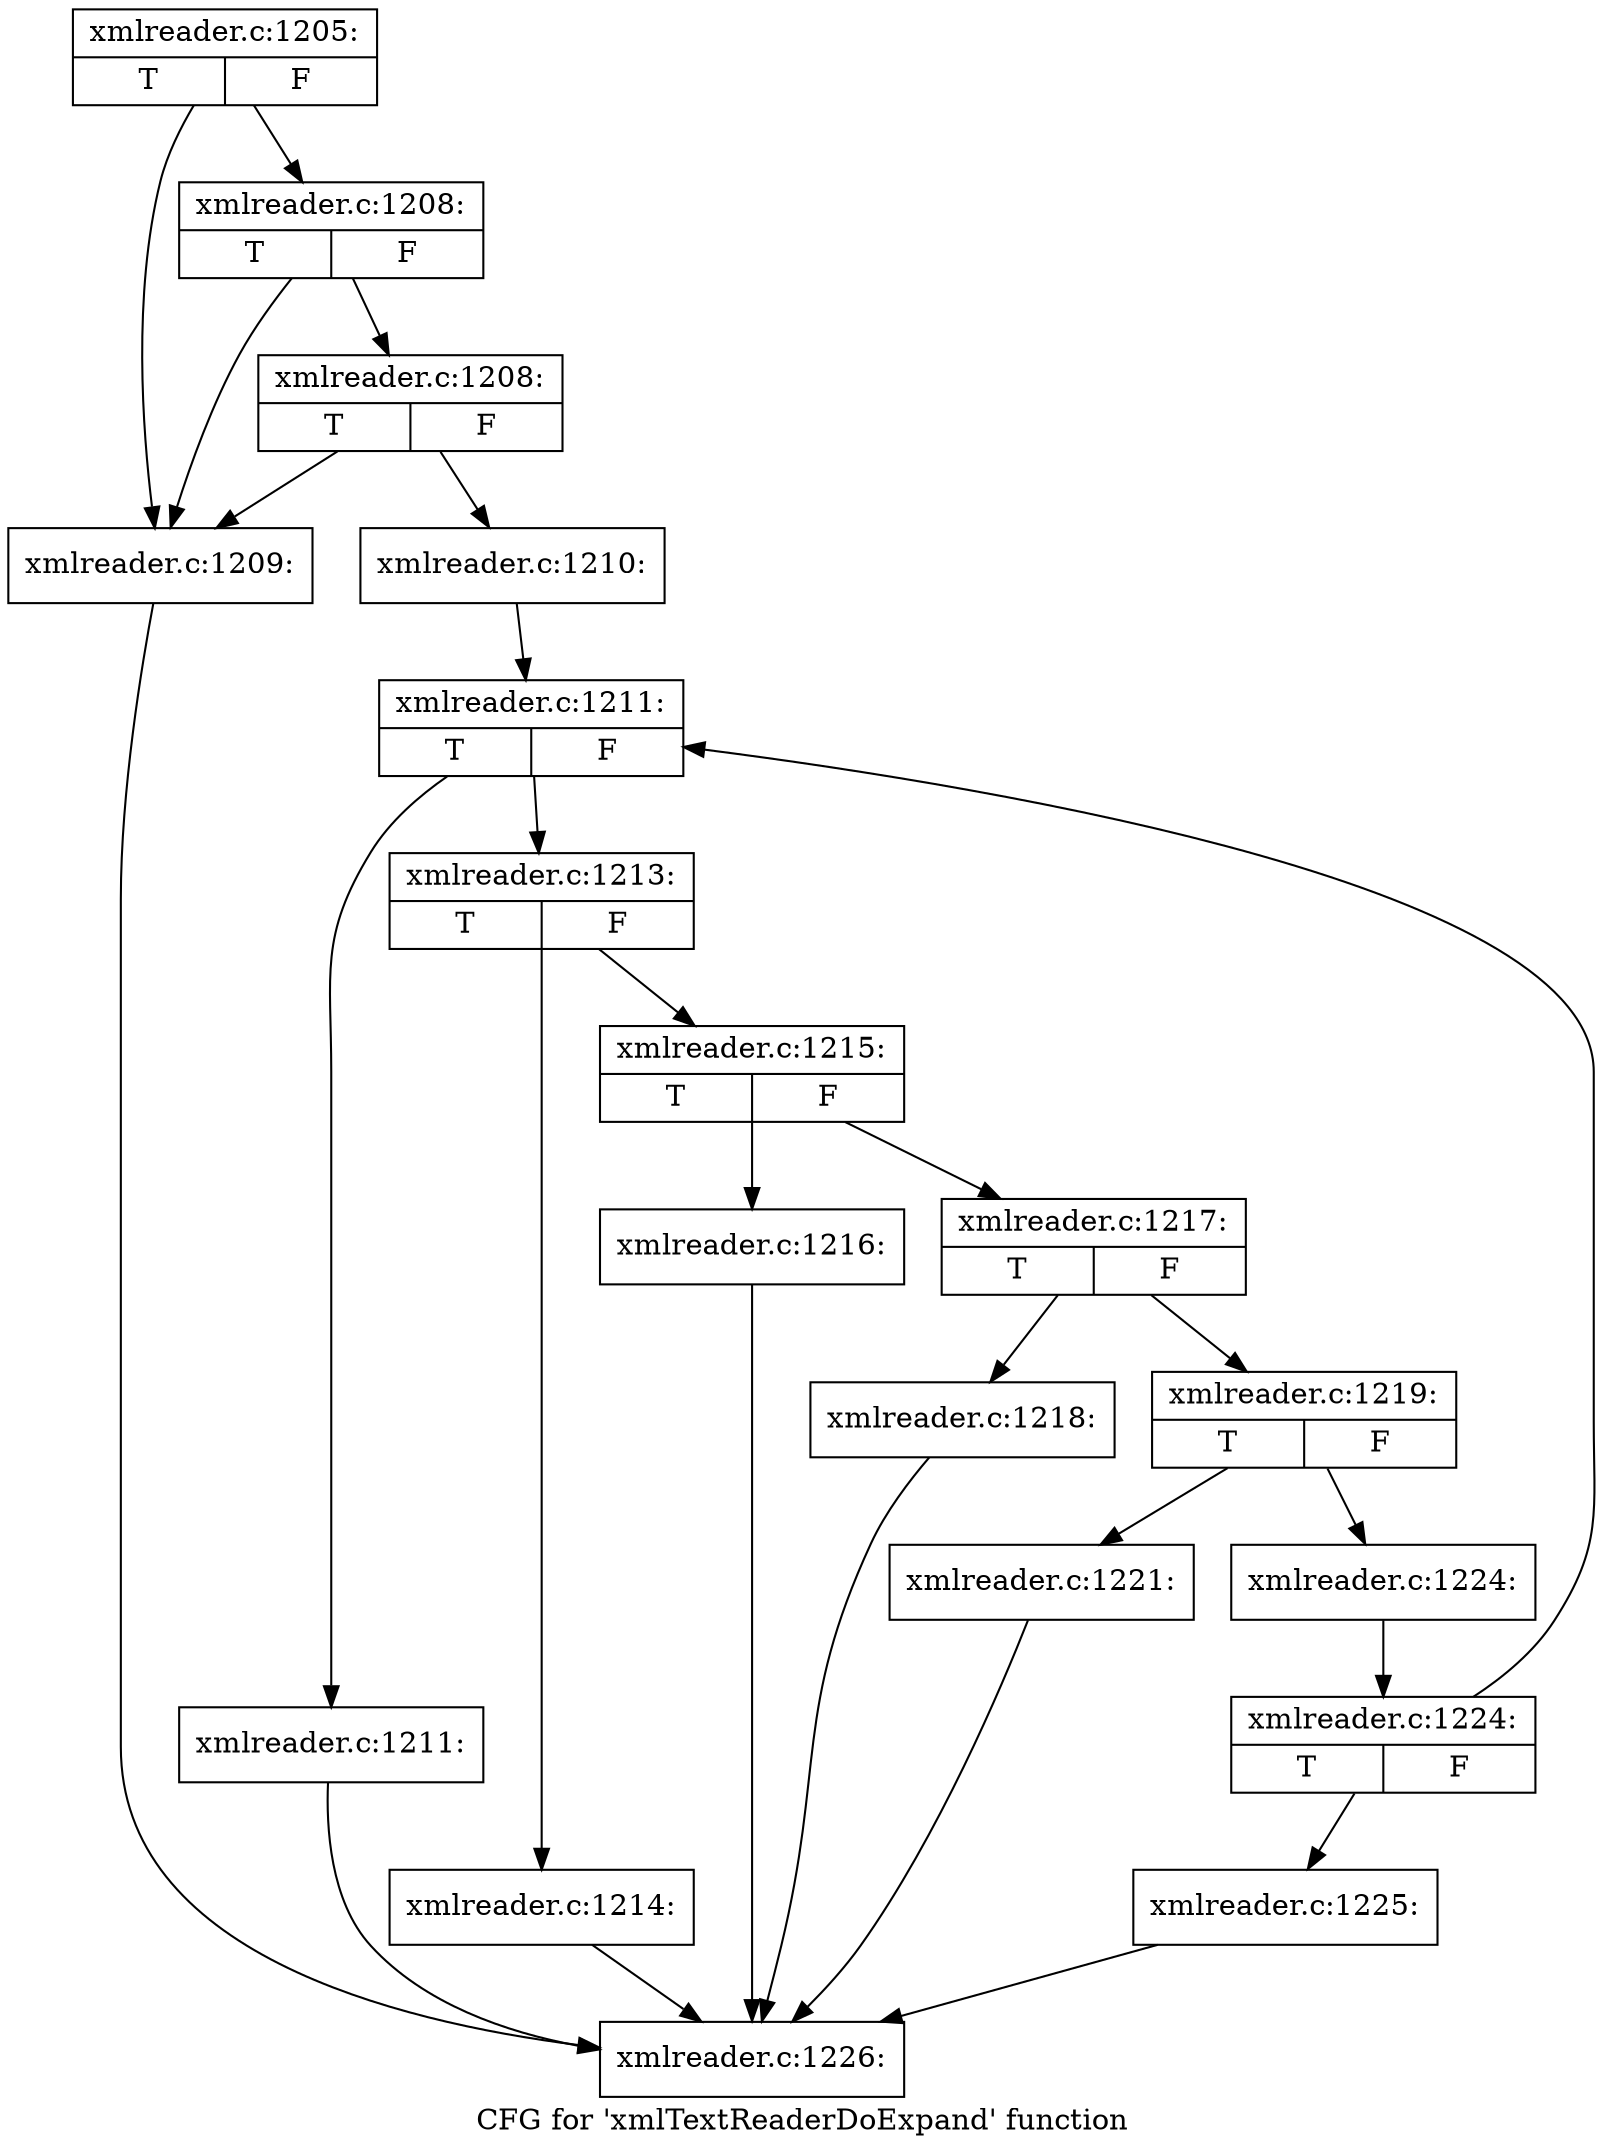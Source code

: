 digraph "CFG for 'xmlTextReaderDoExpand' function" {
	label="CFG for 'xmlTextReaderDoExpand' function";

	Node0x49ada20 [shape=record,label="{xmlreader.c:1205:|{<s0>T|<s1>F}}"];
	Node0x49ada20 -> Node0x49adc80;
	Node0x49ada20 -> Node0x49adda0;
	Node0x49adda0 [shape=record,label="{xmlreader.c:1208:|{<s0>T|<s1>F}}"];
	Node0x49adda0 -> Node0x49adc80;
	Node0x49adda0 -> Node0x49add20;
	Node0x49add20 [shape=record,label="{xmlreader.c:1208:|{<s0>T|<s1>F}}"];
	Node0x49add20 -> Node0x49adc80;
	Node0x49add20 -> Node0x49adcd0;
	Node0x49adc80 [shape=record,label="{xmlreader.c:1209:}"];
	Node0x49adc80 -> Node0x493d100;
	Node0x49adcd0 [shape=record,label="{xmlreader.c:1210:}"];
	Node0x49adcd0 -> Node0x49b2f50;
	Node0x49b2f50 [shape=record,label="{xmlreader.c:1211:|{<s0>T|<s1>F}}"];
	Node0x49b2f50 -> Node0x49b3240;
	Node0x49b2f50 -> Node0x49b3290;
	Node0x49b3240 [shape=record,label="{xmlreader.c:1211:}"];
	Node0x49b3240 -> Node0x493d100;
	Node0x49b3290 [shape=record,label="{xmlreader.c:1213:|{<s0>T|<s1>F}}"];
	Node0x49b3290 -> Node0x49b3880;
	Node0x49b3290 -> Node0x49b38d0;
	Node0x49b3880 [shape=record,label="{xmlreader.c:1214:}"];
	Node0x49b3880 -> Node0x493d100;
	Node0x49b38d0 [shape=record,label="{xmlreader.c:1215:|{<s0>T|<s1>F}}"];
	Node0x49b38d0 -> Node0x49b4210;
	Node0x49b38d0 -> Node0x49b4810;
	Node0x49b4210 [shape=record,label="{xmlreader.c:1216:}"];
	Node0x49b4210 -> Node0x493d100;
	Node0x49b4810 [shape=record,label="{xmlreader.c:1217:|{<s0>T|<s1>F}}"];
	Node0x49b4810 -> Node0x49b4ea0;
	Node0x49b4810 -> Node0x49b4ef0;
	Node0x49b4ea0 [shape=record,label="{xmlreader.c:1218:}"];
	Node0x49b4ea0 -> Node0x493d100;
	Node0x49b4ef0 [shape=record,label="{xmlreader.c:1219:|{<s0>T|<s1>F}}"];
	Node0x49b4ef0 -> Node0x49b56a0;
	Node0x49b4ef0 -> Node0x49b56f0;
	Node0x49b56a0 [shape=record,label="{xmlreader.c:1221:}"];
	Node0x49b56a0 -> Node0x493d100;
	Node0x49b56f0 [shape=record,label="{xmlreader.c:1224:}"];
	Node0x49b56f0 -> Node0x49b2f00;
	Node0x49b2f00 [shape=record,label="{xmlreader.c:1224:|{<s0>T|<s1>F}}"];
	Node0x49b2f00 -> Node0x49b2f50;
	Node0x49b2f00 -> Node0x49b2eb0;
	Node0x49b2eb0 [shape=record,label="{xmlreader.c:1225:}"];
	Node0x49b2eb0 -> Node0x493d100;
	Node0x493d100 [shape=record,label="{xmlreader.c:1226:}"];
}
